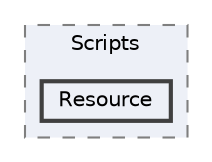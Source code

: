 digraph "Assets/Scripts/Resource"
{
 // INTERACTIVE_SVG=YES
 // LATEX_PDF_SIZE
  bgcolor="transparent";
  edge [fontname=Helvetica,fontsize=10,labelfontname=Helvetica,labelfontsize=10];
  node [fontname=Helvetica,fontsize=10,shape=box,height=0.2,width=0.4];
  compound=true
  subgraph clusterdir_f13b41af88cf68434578284aaf699e39 {
    graph [ bgcolor="#edf0f7", pencolor="grey50", label="Scripts", fontname=Helvetica,fontsize=10 style="filled,dashed", URL="dir_f13b41af88cf68434578284aaf699e39.html",tooltip=""]
  dir_02b738b9c6444d302ca50e606ecb8ee3 [label="Resource", fillcolor="#edf0f7", color="grey25", style="filled,bold", URL="dir_02b738b9c6444d302ca50e606ecb8ee3.html",tooltip=""];
  }
}
